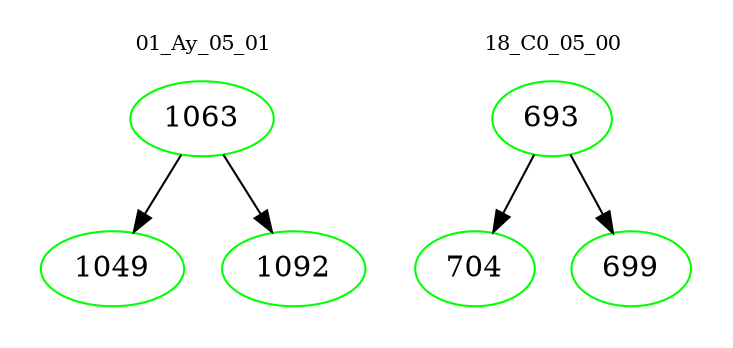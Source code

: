 digraph{
subgraph cluster_0 {
color = white
label = "01_Ay_05_01";
fontsize=10;
T0_1063 [label="1063", color="green"]
T0_1063 -> T0_1049 [color="black"]
T0_1049 [label="1049", color="green"]
T0_1063 -> T0_1092 [color="black"]
T0_1092 [label="1092", color="green"]
}
subgraph cluster_1 {
color = white
label = "18_C0_05_00";
fontsize=10;
T1_693 [label="693", color="green"]
T1_693 -> T1_704 [color="black"]
T1_704 [label="704", color="green"]
T1_693 -> T1_699 [color="black"]
T1_699 [label="699", color="green"]
}
}
